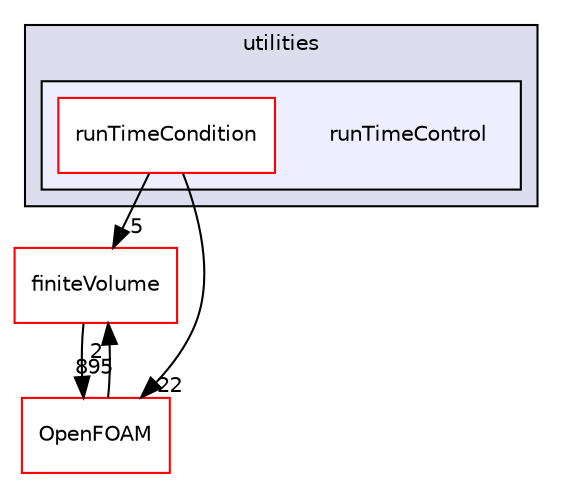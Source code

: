 digraph "src/functionObjects/utilities/runTimeControl" {
  bgcolor=transparent;
  compound=true
  node [ fontsize="10", fontname="Helvetica"];
  edge [ labelfontsize="10", labelfontname="Helvetica"];
  subgraph clusterdir_f7452075bcc4ab0cc3fc3ac03be416ce {
    graph [ bgcolor="#ddddee", pencolor="black", label="utilities" fontname="Helvetica", fontsize="10", URL="dir_f7452075bcc4ab0cc3fc3ac03be416ce.html"]
  subgraph clusterdir_a29bb062b3e1fe9387cade838989d0f9 {
    graph [ bgcolor="#eeeeff", pencolor="black", label="" URL="dir_a29bb062b3e1fe9387cade838989d0f9.html"];
    dir_a29bb062b3e1fe9387cade838989d0f9 [shape=plaintext label="runTimeControl"];
    dir_580354f5e34525023f59f0d894ed39c6 [shape=box label="runTimeCondition" color="red" fillcolor="white" style="filled" URL="dir_580354f5e34525023f59f0d894ed39c6.html"];
  }
  }
  dir_9bd15774b555cf7259a6fa18f99fe99b [shape=box label="finiteVolume" color="red" URL="dir_9bd15774b555cf7259a6fa18f99fe99b.html"];
  dir_c5473ff19b20e6ec4dfe5c310b3778a8 [shape=box label="OpenFOAM" color="red" URL="dir_c5473ff19b20e6ec4dfe5c310b3778a8.html"];
  dir_9bd15774b555cf7259a6fa18f99fe99b->dir_c5473ff19b20e6ec4dfe5c310b3778a8 [headlabel="895", labeldistance=1.5 headhref="dir_000814_002151.html"];
  dir_580354f5e34525023f59f0d894ed39c6->dir_9bd15774b555cf7259a6fa18f99fe99b [headlabel="5", labeldistance=1.5 headhref="dir_001373_000814.html"];
  dir_580354f5e34525023f59f0d894ed39c6->dir_c5473ff19b20e6ec4dfe5c310b3778a8 [headlabel="22", labeldistance=1.5 headhref="dir_001373_002151.html"];
  dir_c5473ff19b20e6ec4dfe5c310b3778a8->dir_9bd15774b555cf7259a6fa18f99fe99b [headlabel="2", labeldistance=1.5 headhref="dir_002151_000814.html"];
}
